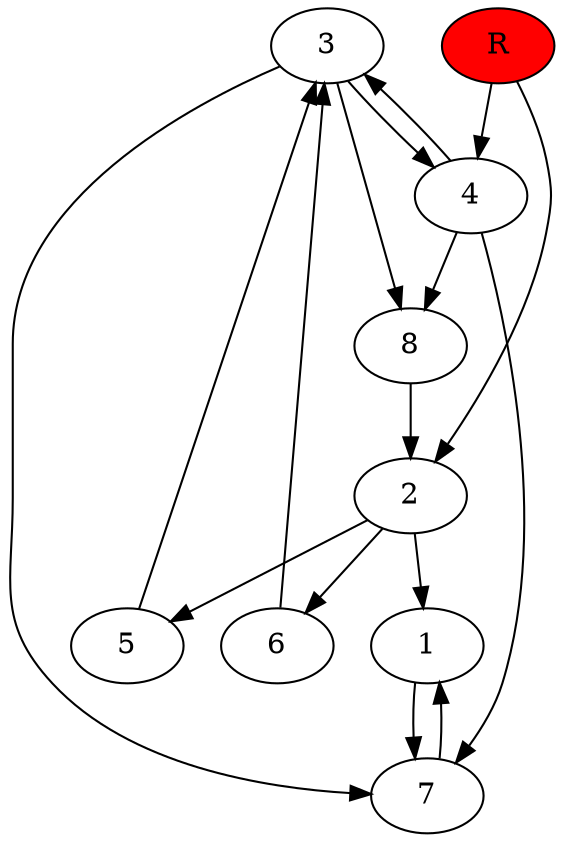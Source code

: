 digraph prb35966 {
	1
	2
	3
	4
	5
	6
	7
	8
	R [fillcolor="#ff0000" style=filled]
	1 -> 7
	2 -> 1
	2 -> 5
	2 -> 6
	3 -> 4
	3 -> 7
	3 -> 8
	4 -> 3
	4 -> 7
	4 -> 8
	5 -> 3
	6 -> 3
	7 -> 1
	8 -> 2
	R -> 2
	R -> 4
}
